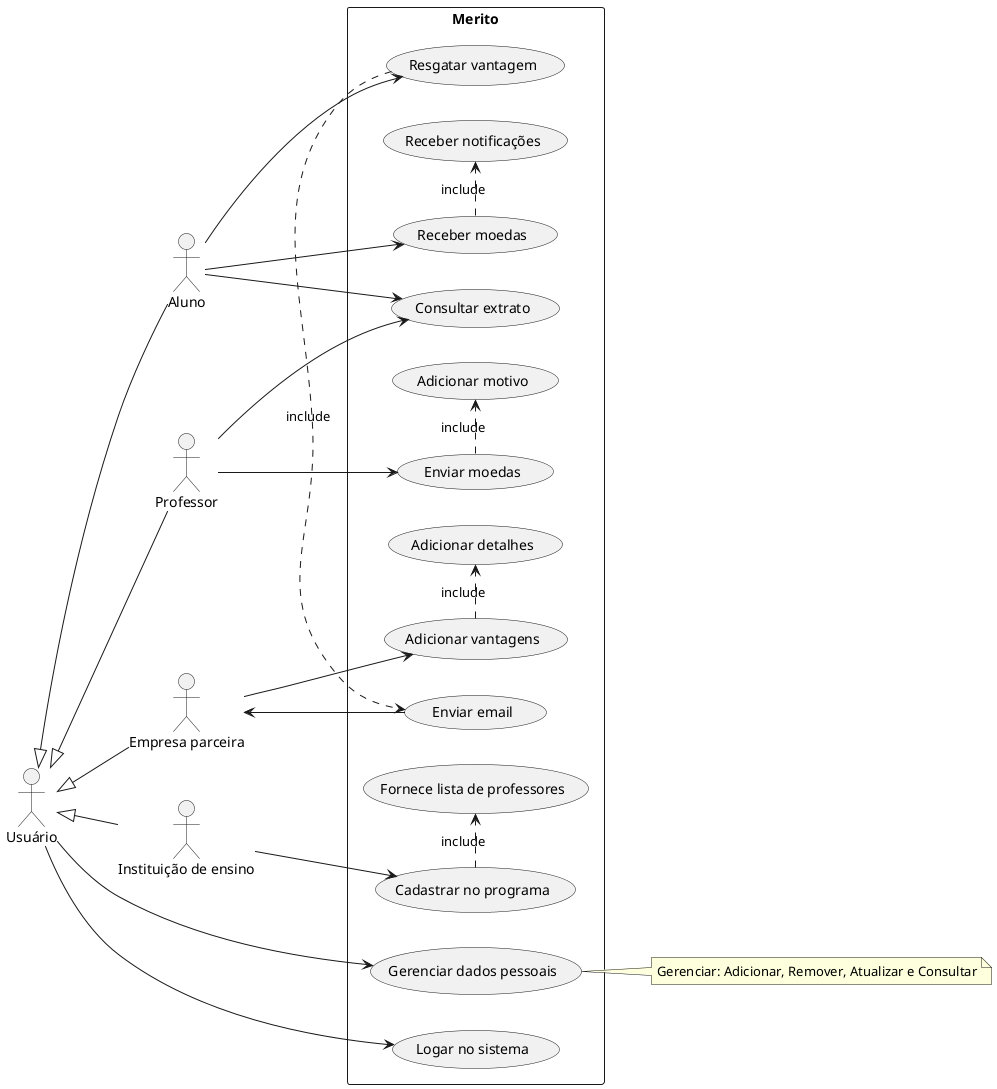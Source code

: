 @startuml

left to right direction

actor "Usuário" as User
actor Aluno as A
actor Professor as P
actor "Empresa parceira" as EP
actor "Instituição de ensino" as IE

rectangle Merito {
usecase "Gerenciar dados pessoais" as UC1
usecase "Consultar extrato" as UC2
usecase "Adicionar vantagens" as UC3
usecase "Enviar moedas" as UC4
usecase "Receber moedas" as UC5
usecase "Receber notificações" as UC6
usecase "Adicionar detalhes" as UC8
usecase "Adicionar motivo" as UC9
usecase "Resgatar vantagem" as UC11
usecase "Logar no sistema" as UC12
usecase "Enviar email" as UC14
usecase "Cadastrar no programa" as UC15
usecase "Fornece lista de professores" as UC16
}

UC5 .> UC6 : include
UC4 .> UC9 : include
UC3 .> UC8 : include
UC11 .> UC14 : include
UC15 .> UC16 : include

User <|-- A
User <|-- P
User <|-- EP
User <|-- IE
User --> UC1

A --> UC5

EP --> UC3
EP <-- UC14
A --> UC2
A --> UC11
P --> UC4
P --> UC2
IE --> UC15
User --> UC12

note right of UC1
    Gerenciar: Adicionar, Remover, Atualizar e Consultar
end note

@enduml